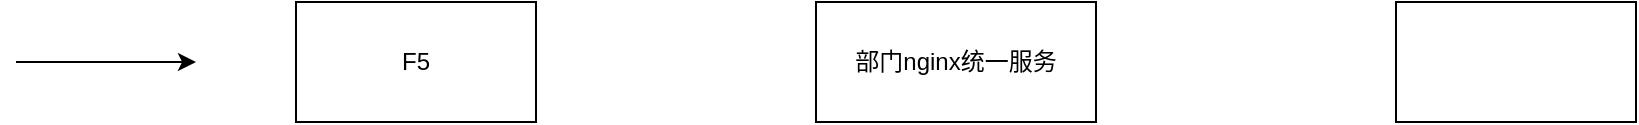 <mxfile version="13.1.2" type="github">
  <diagram id="L1MS9s3SexZVEdTnPubB" name="Page-1">
    <mxGraphModel dx="1725" dy="591" grid="1" gridSize="10" guides="1" tooltips="1" connect="1" arrows="1" fold="1" page="1" pageScale="1" pageWidth="827" pageHeight="1169" math="0" shadow="0">
      <root>
        <mxCell id="0" />
        <mxCell id="1" parent="0" />
        <mxCell id="f7azGS1R2URvzf0obb4X-1" value="F5" style="rounded=0;whiteSpace=wrap;html=1;" vertex="1" parent="1">
          <mxGeometry x="110" y="200" width="120" height="60" as="geometry" />
        </mxCell>
        <mxCell id="f7azGS1R2URvzf0obb4X-2" value="部门nginx统一服务" style="rounded=0;whiteSpace=wrap;html=1;" vertex="1" parent="1">
          <mxGeometry x="370" y="200" width="140" height="60" as="geometry" />
        </mxCell>
        <mxCell id="f7azGS1R2URvzf0obb4X-3" value="" style="rounded=0;whiteSpace=wrap;html=1;" vertex="1" parent="1">
          <mxGeometry x="660" y="200" width="120" height="60" as="geometry" />
        </mxCell>
        <mxCell id="f7azGS1R2URvzf0obb4X-4" value="" style="endArrow=classic;html=1;" edge="1" parent="1">
          <mxGeometry width="50" height="50" relative="1" as="geometry">
            <mxPoint x="-30" y="230" as="sourcePoint" />
            <mxPoint x="60" y="230" as="targetPoint" />
          </mxGeometry>
        </mxCell>
      </root>
    </mxGraphModel>
  </diagram>
</mxfile>
